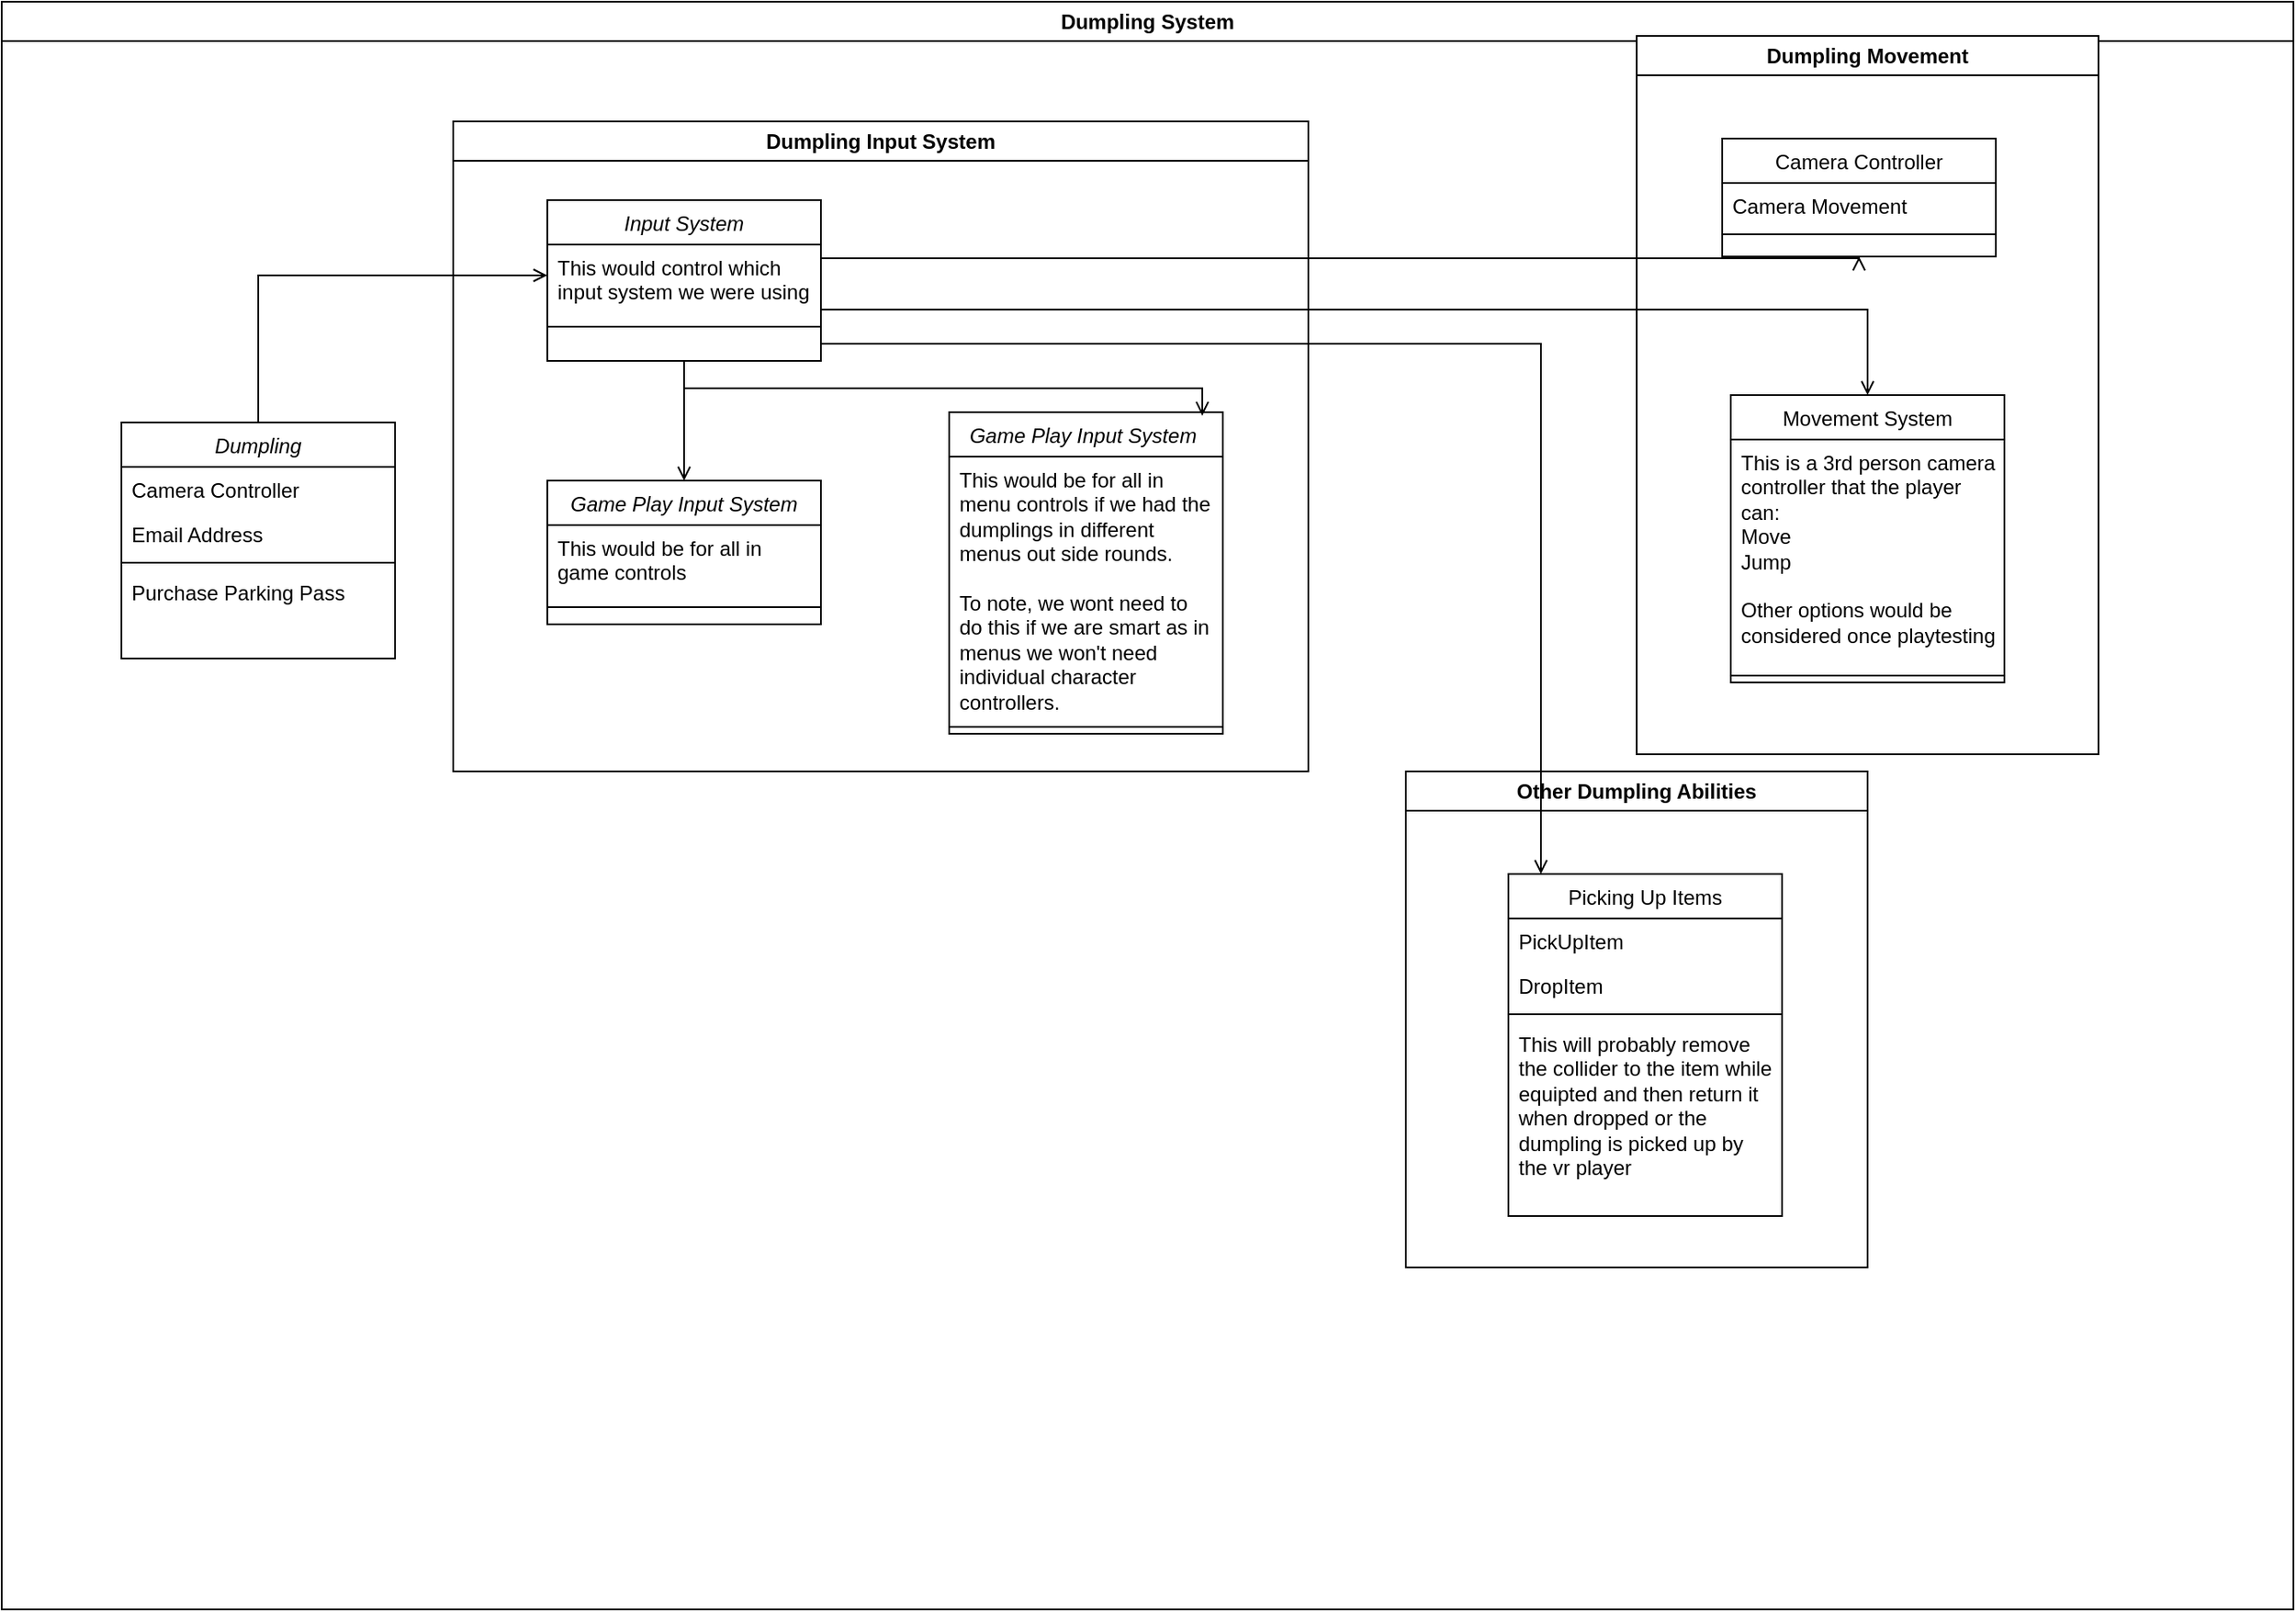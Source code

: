 <mxfile version="20.8.10" type="device"><diagram id="C5RBs43oDa-KdzZeNtuy" name="Page-1"><mxGraphModel dx="2058" dy="1989" grid="1" gridSize="10" guides="1" tooltips="1" connect="1" arrows="1" fold="1" page="1" pageScale="1" pageWidth="827" pageHeight="1169" math="0" shadow="0"><root><mxCell id="WIyWlLk6GJQsqaUBKTNV-0"/><mxCell id="WIyWlLk6GJQsqaUBKTNV-1" parent="WIyWlLk6GJQsqaUBKTNV-0"/><mxCell id="xPQtltATeE56_c97HXGx-18" value="Dumpling System" style="swimlane;whiteSpace=wrap;html=1;" parent="WIyWlLk6GJQsqaUBKTNV-1" vertex="1"><mxGeometry x="150" y="-280" width="1340" height="940" as="geometry"/></mxCell><mxCell id="xPQtltATeE56_c97HXGx-33" value="Dumpling Input System" style="swimlane;whiteSpace=wrap;html=1;" parent="xPQtltATeE56_c97HXGx-18" vertex="1"><mxGeometry x="264" y="70" width="500" height="380" as="geometry"/></mxCell><mxCell id="xPQtltATeE56_c97HXGx-28" value="Input System" style="swimlane;fontStyle=2;align=center;verticalAlign=top;childLayout=stackLayout;horizontal=1;startSize=26;horizontalStack=0;resizeParent=1;resizeLast=0;collapsible=1;marginBottom=0;rounded=0;shadow=0;strokeWidth=1;" parent="xPQtltATeE56_c97HXGx-33" vertex="1"><mxGeometry x="55" y="46" width="160" height="94" as="geometry"><mxRectangle x="230" y="140" width="160" height="26" as="alternateBounds"/></mxGeometry></mxCell><mxCell id="xPQtltATeE56_c97HXGx-29" value="This would control which input system we were using" style="text;align=left;verticalAlign=top;spacingLeft=4;spacingRight=4;overflow=hidden;rotatable=0;points=[[0,0.5],[1,0.5]];portConstraint=eastwest;rounded=0;shadow=0;html=0;whiteSpace=wrap;" parent="xPQtltATeE56_c97HXGx-28" vertex="1"><mxGeometry y="26" width="160" height="44" as="geometry"/></mxCell><mxCell id="xPQtltATeE56_c97HXGx-31" value="" style="line;html=1;strokeWidth=1;align=left;verticalAlign=middle;spacingTop=-1;spacingLeft=3;spacingRight=3;rotatable=0;labelPosition=right;points=[];portConstraint=eastwest;" parent="xPQtltATeE56_c97HXGx-28" vertex="1"><mxGeometry y="70" width="160" height="8" as="geometry"/></mxCell><mxCell id="xPQtltATeE56_c97HXGx-40" value="Game Play Input System" style="swimlane;fontStyle=2;align=center;verticalAlign=top;childLayout=stackLayout;horizontal=1;startSize=26;horizontalStack=0;resizeParent=1;resizeLast=0;collapsible=1;marginBottom=0;rounded=0;shadow=0;strokeWidth=1;" parent="xPQtltATeE56_c97HXGx-33" vertex="1"><mxGeometry x="55" y="210" width="160" height="84" as="geometry"><mxRectangle x="230" y="140" width="160" height="26" as="alternateBounds"/></mxGeometry></mxCell><mxCell id="xPQtltATeE56_c97HXGx-41" value="This would be for all in game controls" style="text;align=left;verticalAlign=top;spacingLeft=4;spacingRight=4;overflow=hidden;rotatable=0;points=[[0,0.5],[1,0.5]];portConstraint=eastwest;rounded=0;shadow=0;html=0;whiteSpace=wrap;" parent="xPQtltATeE56_c97HXGx-40" vertex="1"><mxGeometry y="26" width="160" height="44" as="geometry"/></mxCell><mxCell id="xPQtltATeE56_c97HXGx-43" value="" style="line;html=1;strokeWidth=1;align=left;verticalAlign=middle;spacingTop=-1;spacingLeft=3;spacingRight=3;rotatable=0;labelPosition=right;points=[];portConstraint=eastwest;" parent="xPQtltATeE56_c97HXGx-40" vertex="1"><mxGeometry y="70" width="160" height="8" as="geometry"/></mxCell><mxCell id="xPQtltATeE56_c97HXGx-50" value="Game Play Input System " style="swimlane;fontStyle=2;align=center;verticalAlign=top;childLayout=stackLayout;horizontal=1;startSize=26;horizontalStack=0;resizeParent=1;resizeLast=0;collapsible=1;marginBottom=0;rounded=0;shadow=0;strokeWidth=1;" parent="xPQtltATeE56_c97HXGx-33" vertex="1"><mxGeometry x="290" y="170" width="160" height="188" as="geometry"><mxRectangle x="230" y="140" width="160" height="26" as="alternateBounds"/></mxGeometry></mxCell><mxCell id="xPQtltATeE56_c97HXGx-51" value="This would be for all in menu controls if we had the dumplings in different menus out side rounds.&#10;&#10;To note, we wont need to do this if we are smart as in menus we won't need individual character controllers." style="text;align=left;verticalAlign=top;spacingLeft=4;spacingRight=4;overflow=hidden;rotatable=0;points=[[0,0.5],[1,0.5]];portConstraint=eastwest;rounded=0;shadow=0;html=0;whiteSpace=wrap;" parent="xPQtltATeE56_c97HXGx-50" vertex="1"><mxGeometry y="26" width="160" height="154" as="geometry"/></mxCell><mxCell id="xPQtltATeE56_c97HXGx-52" value="" style="line;html=1;strokeWidth=1;align=left;verticalAlign=middle;spacingTop=-1;spacingLeft=3;spacingRight=3;rotatable=0;labelPosition=right;points=[];portConstraint=eastwest;" parent="xPQtltATeE56_c97HXGx-50" vertex="1"><mxGeometry y="180" width="160" height="8" as="geometry"/></mxCell><mxCell id="xPQtltATeE56_c97HXGx-55" value="" style="endArrow=open;shadow=0;strokeWidth=1;rounded=0;endFill=1;edgeStyle=elbowEdgeStyle;elbow=vertical;" parent="xPQtltATeE56_c97HXGx-33" source="xPQtltATeE56_c97HXGx-28" target="xPQtltATeE56_c97HXGx-40" edge="1"><mxGeometry x="0.5" y="41" relative="1" as="geometry"><mxPoint x="225" y="87" as="sourcePoint"/><mxPoint x="605" y="87" as="targetPoint"/><mxPoint x="-40" y="32" as="offset"/></mxGeometry></mxCell><mxCell id="xPQtltATeE56_c97HXGx-56" value="" style="endArrow=open;shadow=0;strokeWidth=1;rounded=0;endFill=1;edgeStyle=elbowEdgeStyle;elbow=vertical;entryX=0.925;entryY=0.011;entryDx=0;entryDy=0;entryPerimeter=0;" parent="xPQtltATeE56_c97HXGx-33" source="xPQtltATeE56_c97HXGx-28" target="xPQtltATeE56_c97HXGx-50" edge="1"><mxGeometry x="0.5" y="41" relative="1" as="geometry"><mxPoint x="145" y="150" as="sourcePoint"/><mxPoint x="145" y="220" as="targetPoint"/><mxPoint x="-40" y="32" as="offset"/></mxGeometry></mxCell><mxCell id="zkfFHV4jXpPFQw0GAbJ--0" value="Dumpling" style="swimlane;fontStyle=2;align=center;verticalAlign=top;childLayout=stackLayout;horizontal=1;startSize=26;horizontalStack=0;resizeParent=1;resizeLast=0;collapsible=1;marginBottom=0;rounded=0;shadow=0;strokeWidth=1;" parent="xPQtltATeE56_c97HXGx-18" vertex="1"><mxGeometry x="70" y="246" width="160" height="138" as="geometry"><mxRectangle x="230" y="140" width="160" height="26" as="alternateBounds"/></mxGeometry></mxCell><mxCell id="zkfFHV4jXpPFQw0GAbJ--2" value="Camera Controller" style="text;align=left;verticalAlign=top;spacingLeft=4;spacingRight=4;overflow=hidden;rotatable=0;points=[[0,0.5],[1,0.5]];portConstraint=eastwest;rounded=0;shadow=0;html=0;" parent="zkfFHV4jXpPFQw0GAbJ--0" vertex="1"><mxGeometry y="26" width="160" height="26" as="geometry"/></mxCell><mxCell id="zkfFHV4jXpPFQw0GAbJ--3" value="Email Address" style="text;align=left;verticalAlign=top;spacingLeft=4;spacingRight=4;overflow=hidden;rotatable=0;points=[[0,0.5],[1,0.5]];portConstraint=eastwest;rounded=0;shadow=0;html=0;" parent="zkfFHV4jXpPFQw0GAbJ--0" vertex="1"><mxGeometry y="52" width="160" height="26" as="geometry"/></mxCell><mxCell id="zkfFHV4jXpPFQw0GAbJ--4" value="" style="line;html=1;strokeWidth=1;align=left;verticalAlign=middle;spacingTop=-1;spacingLeft=3;spacingRight=3;rotatable=0;labelPosition=right;points=[];portConstraint=eastwest;" parent="zkfFHV4jXpPFQw0GAbJ--0" vertex="1"><mxGeometry y="78" width="160" height="8" as="geometry"/></mxCell><mxCell id="zkfFHV4jXpPFQw0GAbJ--5" value="Purchase Parking Pass" style="text;align=left;verticalAlign=top;spacingLeft=4;spacingRight=4;overflow=hidden;rotatable=0;points=[[0,0.5],[1,0.5]];portConstraint=eastwest;" parent="zkfFHV4jXpPFQw0GAbJ--0" vertex="1"><mxGeometry y="86" width="160" height="26" as="geometry"/></mxCell><mxCell id="zkfFHV4jXpPFQw0GAbJ--26" value="" style="endArrow=open;shadow=0;strokeWidth=1;rounded=0;endFill=1;edgeStyle=elbowEdgeStyle;elbow=vertical;" parent="xPQtltATeE56_c97HXGx-18" source="zkfFHV4jXpPFQw0GAbJ--0" target="xPQtltATeE56_c97HXGx-28" edge="1"><mxGeometry x="0.5" y="41" relative="1" as="geometry"><mxPoint x="230" y="472" as="sourcePoint"/><mxPoint x="390" y="472" as="targetPoint"/><mxPoint x="-40" y="32" as="offset"/><Array as="points"><mxPoint x="290" y="160"/></Array></mxGeometry></mxCell><mxCell id="xPQtltATeE56_c97HXGx-59" value="Other Dumpling Abilities" style="swimlane;whiteSpace=wrap;html=1;" parent="xPQtltATeE56_c97HXGx-18" vertex="1"><mxGeometry x="821" y="450" width="270" height="290" as="geometry"/></mxCell><mxCell id="xPQtltATeE56_c97HXGx-9" value="Picking Up Items" style="swimlane;fontStyle=0;align=center;verticalAlign=top;childLayout=stackLayout;horizontal=1;startSize=26;horizontalStack=0;resizeParent=1;resizeLast=0;collapsible=1;marginBottom=0;rounded=0;shadow=0;strokeWidth=1;" parent="xPQtltATeE56_c97HXGx-59" vertex="1"><mxGeometry x="60" y="60" width="160" height="200" as="geometry"><mxRectangle x="550" y="140" width="160" height="26" as="alternateBounds"/></mxGeometry></mxCell><mxCell id="xPQtltATeE56_c97HXGx-10" value="PickUpItem" style="text;align=left;verticalAlign=top;spacingLeft=4;spacingRight=4;overflow=hidden;rotatable=0;points=[[0,0.5],[1,0.5]];portConstraint=eastwest;" parent="xPQtltATeE56_c97HXGx-9" vertex="1"><mxGeometry y="26" width="160" height="26" as="geometry"/></mxCell><mxCell id="xPQtltATeE56_c97HXGx-12" value="DropItem" style="text;align=left;verticalAlign=top;spacingLeft=4;spacingRight=4;overflow=hidden;rotatable=0;points=[[0,0.5],[1,0.5]];portConstraint=eastwest;" parent="xPQtltATeE56_c97HXGx-9" vertex="1"><mxGeometry y="52" width="160" height="26" as="geometry"/></mxCell><mxCell id="xPQtltATeE56_c97HXGx-11" value="" style="line;html=1;strokeWidth=1;align=left;verticalAlign=middle;spacingTop=-1;spacingLeft=3;spacingRight=3;rotatable=0;labelPosition=right;points=[];portConstraint=eastwest;" parent="xPQtltATeE56_c97HXGx-9" vertex="1"><mxGeometry y="78" width="160" height="8" as="geometry"/></mxCell><mxCell id="xPQtltATeE56_c97HXGx-13" value="This will probably remove the collider to the item while equipted and then return it when dropped or the dumpling is picked up by the vr player" style="text;align=left;verticalAlign=top;spacingLeft=4;spacingRight=4;overflow=hidden;rotatable=0;points=[[0,0.5],[1,0.5]];portConstraint=eastwest;whiteSpace=wrap;" parent="xPQtltATeE56_c97HXGx-9" vertex="1"><mxGeometry y="86" width="160" height="114" as="geometry"/></mxCell><mxCell id="xPQtltATeE56_c97HXGx-66" value="" style="endArrow=open;shadow=0;strokeWidth=1;rounded=0;endFill=1;edgeStyle=elbowEdgeStyle;elbow=vertical;" parent="xPQtltATeE56_c97HXGx-18" source="xPQtltATeE56_c97HXGx-28" target="xPQtltATeE56_c97HXGx-9" edge="1"><mxGeometry x="0.5" y="41" relative="1" as="geometry"><mxPoint x="489" y="190" as="sourcePoint"/><mxPoint x="920" y="510" as="targetPoint"/><mxPoint x="-40" y="32" as="offset"/><Array as="points"><mxPoint x="900" y="200"/><mxPoint x="970" y="450"/><mxPoint x="1020" y="280"/><mxPoint x="920" y="190"/><mxPoint x="970" y="200"/><mxPoint x="740" y="200"/><mxPoint x="800" y="530"/><mxPoint x="1010" y="540"/><mxPoint x="800" y="510"/><mxPoint x="950" y="583"/><mxPoint x="1020" y="290"/><mxPoint x="830" y="200"/><mxPoint x="1070" y="300"/><mxPoint x="1130" y="200"/><mxPoint x="910" y="190"/><mxPoint x="710" y="320"/></Array></mxGeometry></mxCell><mxCell id="xPQtltATeE56_c97HXGx-19" value="Dumpling Movement" style="swimlane;whiteSpace=wrap;html=1;" parent="xPQtltATeE56_c97HXGx-18" vertex="1"><mxGeometry x="956" y="20" width="270" height="420" as="geometry"/></mxCell><mxCell id="xPQtltATeE56_c97HXGx-25" value="Movement System" style="swimlane;fontStyle=0;align=center;verticalAlign=top;childLayout=stackLayout;horizontal=1;startSize=26;horizontalStack=0;resizeParent=1;resizeLast=0;collapsible=1;marginBottom=0;rounded=0;shadow=0;strokeWidth=1;" parent="xPQtltATeE56_c97HXGx-19" vertex="1"><mxGeometry x="55" y="210" width="160" height="168" as="geometry"><mxRectangle x="550" y="140" width="160" height="26" as="alternateBounds"/></mxGeometry></mxCell><mxCell id="xPQtltATeE56_c97HXGx-26" value="This is a 3rd person camera controller that the player can:&#10;Move&#10;Jump&#10;&#10;Other options would be considered once playtesting" style="text;align=left;verticalAlign=top;spacingLeft=4;spacingRight=4;overflow=hidden;rotatable=0;points=[[0,0.5],[1,0.5]];portConstraint=eastwest;whiteSpace=wrap;" parent="xPQtltATeE56_c97HXGx-25" vertex="1"><mxGeometry y="26" width="160" height="134" as="geometry"/></mxCell><mxCell id="xPQtltATeE56_c97HXGx-27" value="" style="line;html=1;strokeWidth=1;align=left;verticalAlign=middle;spacingTop=-1;spacingLeft=3;spacingRight=3;rotatable=0;labelPosition=right;points=[];portConstraint=eastwest;" parent="xPQtltATeE56_c97HXGx-25" vertex="1"><mxGeometry y="160" width="160" height="8" as="geometry"/></mxCell><mxCell id="zkfFHV4jXpPFQw0GAbJ--17" value="Camera Controller" style="swimlane;fontStyle=0;align=center;verticalAlign=top;childLayout=stackLayout;horizontal=1;startSize=26;horizontalStack=0;resizeParent=1;resizeLast=0;collapsible=1;marginBottom=0;rounded=0;shadow=0;strokeWidth=1;" parent="xPQtltATeE56_c97HXGx-19" vertex="1"><mxGeometry x="50" y="60" width="160" height="69" as="geometry"><mxRectangle x="550" y="140" width="160" height="26" as="alternateBounds"/></mxGeometry></mxCell><mxCell id="zkfFHV4jXpPFQw0GAbJ--18" value="Camera Movement" style="text;align=left;verticalAlign=top;spacingLeft=4;spacingRight=4;overflow=hidden;rotatable=0;points=[[0,0.5],[1,0.5]];portConstraint=eastwest;" parent="zkfFHV4jXpPFQw0GAbJ--17" vertex="1"><mxGeometry y="26" width="160" height="26" as="geometry"/></mxCell><mxCell id="zkfFHV4jXpPFQw0GAbJ--23" value="" style="line;html=1;strokeWidth=1;align=left;verticalAlign=middle;spacingTop=-1;spacingLeft=3;spacingRight=3;rotatable=0;labelPosition=right;points=[];portConstraint=eastwest;" parent="zkfFHV4jXpPFQw0GAbJ--17" vertex="1"><mxGeometry y="52" width="160" height="8" as="geometry"/></mxCell><mxCell id="xPQtltATeE56_c97HXGx-54" value="" style="endArrow=open;shadow=0;strokeWidth=1;rounded=0;endFill=1;edgeStyle=elbowEdgeStyle;elbow=vertical;" parent="xPQtltATeE56_c97HXGx-18" source="xPQtltATeE56_c97HXGx-28" target="xPQtltATeE56_c97HXGx-25" edge="1"><mxGeometry x="0.5" y="41" relative="1" as="geometry"><mxPoint x="130" y="330" as="sourcePoint"/><mxPoint x="1130" y="209" as="targetPoint"/><mxPoint x="-40" y="32" as="offset"/><Array as="points"><mxPoint x="770" y="180"/><mxPoint x="700" y="310"/></Array></mxGeometry></mxCell><mxCell id="xPQtltATeE56_c97HXGx-57" value="" style="endArrow=open;shadow=0;strokeWidth=1;rounded=0;endFill=1;edgeStyle=elbowEdgeStyle;elbow=vertical;exitX=1;exitY=0.5;exitDx=0;exitDy=0;" parent="xPQtltATeE56_c97HXGx-18" source="xPQtltATeE56_c97HXGx-29" target="zkfFHV4jXpPFQw0GAbJ--17" edge="1"><mxGeometry x="0.5" y="41" relative="1" as="geometry"><mxPoint x="565" y="373" as="sourcePoint"/><mxPoint x="1055" y="373" as="targetPoint"/><mxPoint x="-40" y="32" as="offset"/><Array as="points"><mxPoint x="830" y="150"/><mxPoint x="1070" y="350"/><mxPoint x="820" y="420"/><mxPoint x="880" y="260"/></Array></mxGeometry></mxCell></root></mxGraphModel></diagram></mxfile>